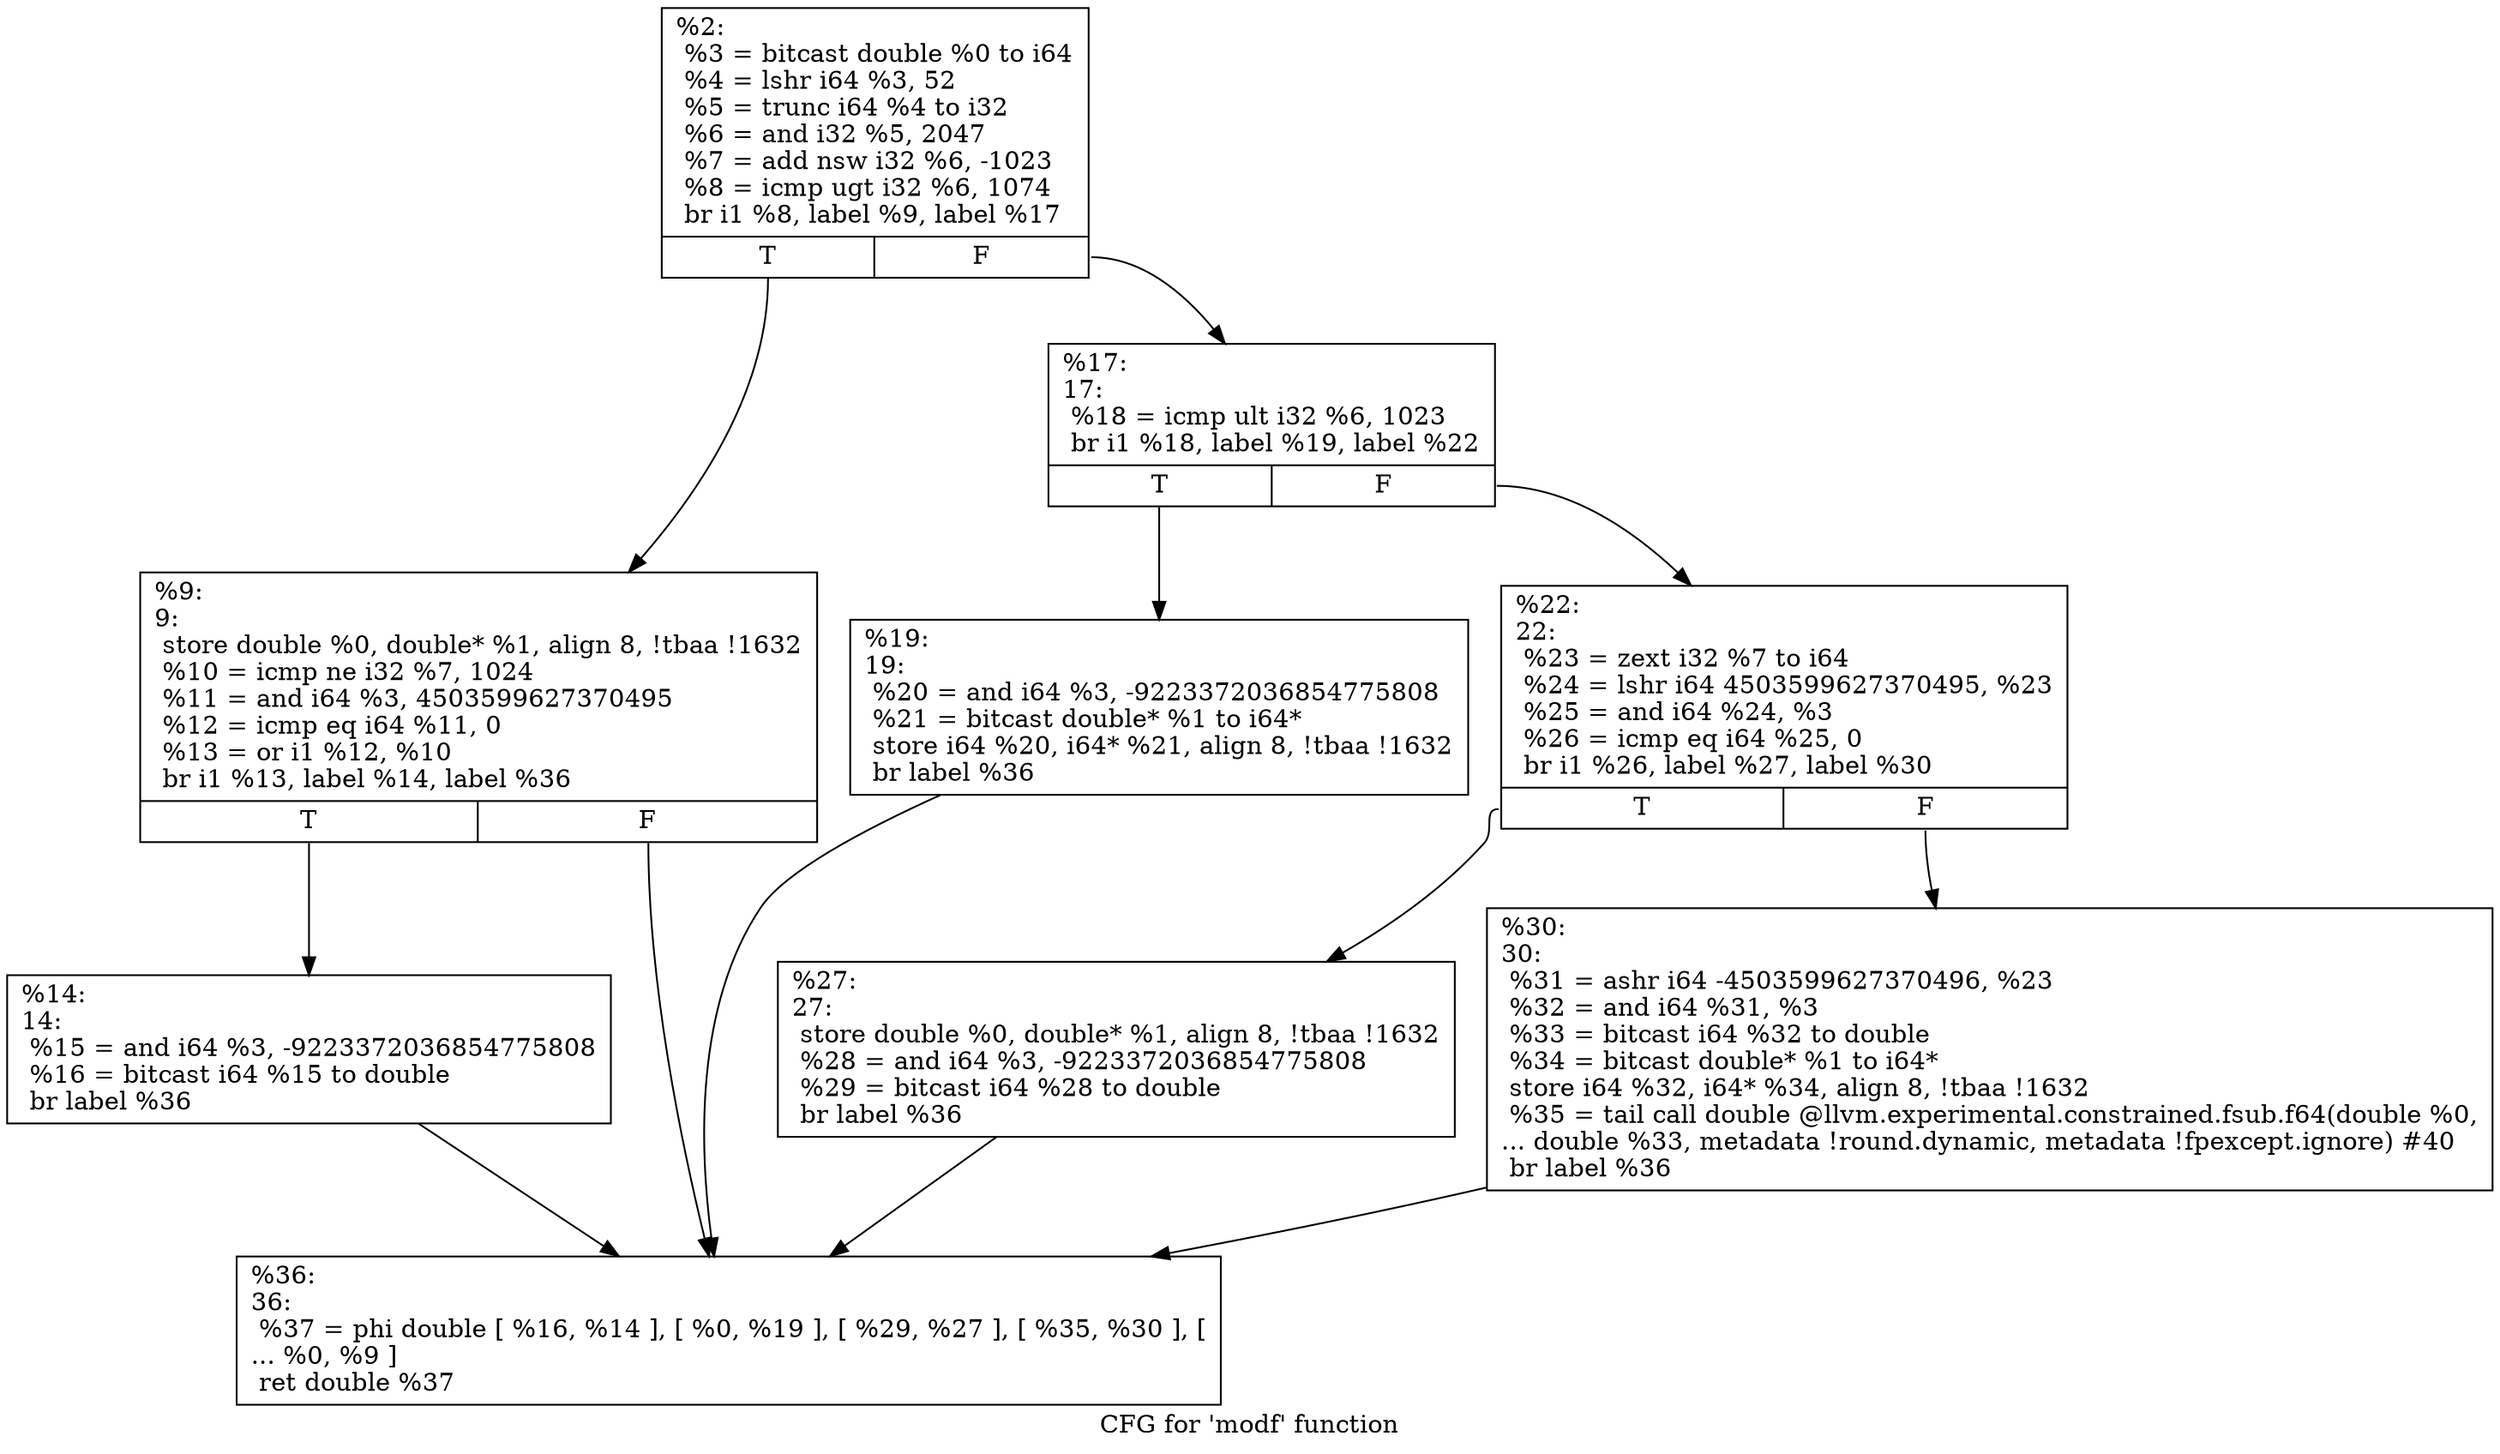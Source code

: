 digraph "CFG for 'modf' function" {
	label="CFG for 'modf' function";

	Node0x1ab73b0 [shape=record,label="{%2:\l  %3 = bitcast double %0 to i64\l  %4 = lshr i64 %3, 52\l  %5 = trunc i64 %4 to i32\l  %6 = and i32 %5, 2047\l  %7 = add nsw i32 %6, -1023\l  %8 = icmp ugt i32 %6, 1074\l  br i1 %8, label %9, label %17\l|{<s0>T|<s1>F}}"];
	Node0x1ab73b0:s0 -> Node0x1ab7400;
	Node0x1ab73b0:s1 -> Node0x1ab74a0;
	Node0x1ab7400 [shape=record,label="{%9:\l9:                                                \l  store double %0, double* %1, align 8, !tbaa !1632\l  %10 = icmp ne i32 %7, 1024\l  %11 = and i64 %3, 4503599627370495\l  %12 = icmp eq i64 %11, 0\l  %13 = or i1 %12, %10\l  br i1 %13, label %14, label %36\l|{<s0>T|<s1>F}}"];
	Node0x1ab7400:s0 -> Node0x1ab7450;
	Node0x1ab7400:s1 -> Node0x1ab7630;
	Node0x1ab7450 [shape=record,label="{%14:\l14:                                               \l  %15 = and i64 %3, -9223372036854775808\l  %16 = bitcast i64 %15 to double\l  br label %36\l}"];
	Node0x1ab7450 -> Node0x1ab7630;
	Node0x1ab74a0 [shape=record,label="{%17:\l17:                                               \l  %18 = icmp ult i32 %6, 1023\l  br i1 %18, label %19, label %22\l|{<s0>T|<s1>F}}"];
	Node0x1ab74a0:s0 -> Node0x1ab74f0;
	Node0x1ab74a0:s1 -> Node0x1ab7540;
	Node0x1ab74f0 [shape=record,label="{%19:\l19:                                               \l  %20 = and i64 %3, -9223372036854775808\l  %21 = bitcast double* %1 to i64*\l  store i64 %20, i64* %21, align 8, !tbaa !1632\l  br label %36\l}"];
	Node0x1ab74f0 -> Node0x1ab7630;
	Node0x1ab7540 [shape=record,label="{%22:\l22:                                               \l  %23 = zext i32 %7 to i64\l  %24 = lshr i64 4503599627370495, %23\l  %25 = and i64 %24, %3\l  %26 = icmp eq i64 %25, 0\l  br i1 %26, label %27, label %30\l|{<s0>T|<s1>F}}"];
	Node0x1ab7540:s0 -> Node0x1ab7590;
	Node0x1ab7540:s1 -> Node0x1ab75e0;
	Node0x1ab7590 [shape=record,label="{%27:\l27:                                               \l  store double %0, double* %1, align 8, !tbaa !1632\l  %28 = and i64 %3, -9223372036854775808\l  %29 = bitcast i64 %28 to double\l  br label %36\l}"];
	Node0x1ab7590 -> Node0x1ab7630;
	Node0x1ab75e0 [shape=record,label="{%30:\l30:                                               \l  %31 = ashr i64 -4503599627370496, %23\l  %32 = and i64 %31, %3\l  %33 = bitcast i64 %32 to double\l  %34 = bitcast double* %1 to i64*\l  store i64 %32, i64* %34, align 8, !tbaa !1632\l  %35 = tail call double @llvm.experimental.constrained.fsub.f64(double %0,\l... double %33, metadata !round.dynamic, metadata !fpexcept.ignore) #40\l  br label %36\l}"];
	Node0x1ab75e0 -> Node0x1ab7630;
	Node0x1ab7630 [shape=record,label="{%36:\l36:                                               \l  %37 = phi double [ %16, %14 ], [ %0, %19 ], [ %29, %27 ], [ %35, %30 ], [\l... %0, %9 ]\l  ret double %37\l}"];
}
